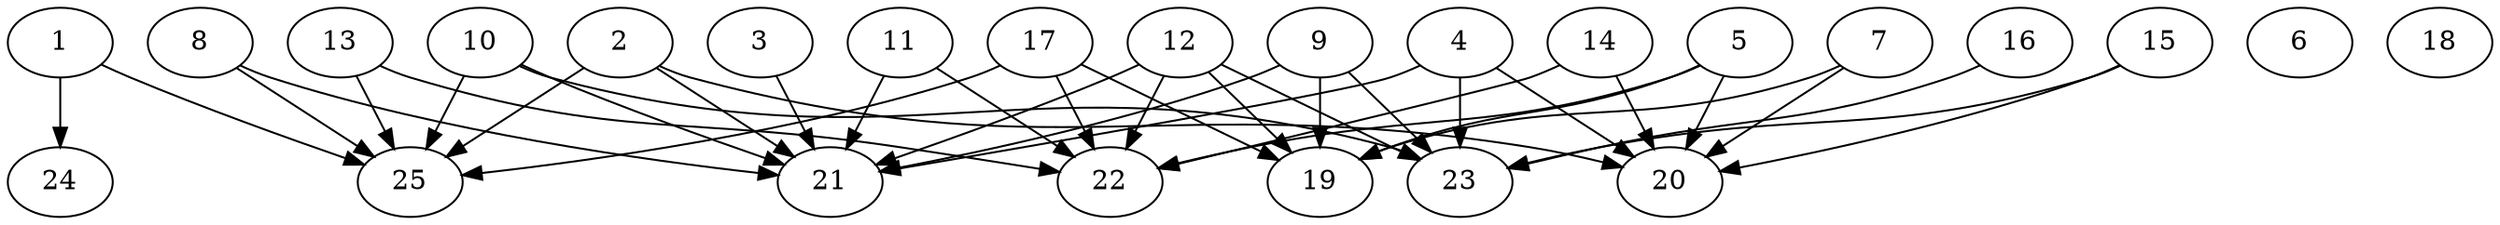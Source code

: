 // DAG automatically generated by daggen at Thu Oct  3 14:00:39 2019
// ./daggen --dot -n 25 --ccr 0.4 --fat 0.9 --regular 0.9 --density 0.5 --mindata 5242880 --maxdata 52428800 
digraph G {
  1 [size="52679680", alpha="0.09", expect_size="21071872"] 
  1 -> 24 [size ="21071872"]
  1 -> 25 [size ="21071872"]
  2 [size="109898240", alpha="0.08", expect_size="43959296"] 
  2 -> 20 [size ="43959296"]
  2 -> 21 [size ="43959296"]
  2 -> 25 [size ="43959296"]
  3 [size="110988800", alpha="0.12", expect_size="44395520"] 
  3 -> 21 [size ="44395520"]
  4 [size="122298880", alpha="0.17", expect_size="48919552"] 
  4 -> 20 [size ="48919552"]
  4 -> 21 [size ="48919552"]
  4 -> 23 [size ="48919552"]
  5 [size="119577600", alpha="0.15", expect_size="47831040"] 
  5 -> 19 [size ="47831040"]
  5 -> 20 [size ="47831040"]
  5 -> 22 [size ="47831040"]
  6 [size="25210880", alpha="0.14", expect_size="10084352"] 
  7 [size="49768960", alpha="0.17", expect_size="19907584"] 
  7 -> 19 [size ="19907584"]
  7 -> 20 [size ="19907584"]
  8 [size="124426240", alpha="0.18", expect_size="49770496"] 
  8 -> 21 [size ="49770496"]
  8 -> 25 [size ="49770496"]
  9 [size="57582080", alpha="0.15", expect_size="23032832"] 
  9 -> 19 [size ="23032832"]
  9 -> 21 [size ="23032832"]
  9 -> 23 [size ="23032832"]
  10 [size="48839680", alpha="0.06", expect_size="19535872"] 
  10 -> 21 [size ="19535872"]
  10 -> 23 [size ="19535872"]
  10 -> 25 [size ="19535872"]
  11 [size="101701120", alpha="0.19", expect_size="40680448"] 
  11 -> 21 [size ="40680448"]
  11 -> 22 [size ="40680448"]
  12 [size="38702080", alpha="0.03", expect_size="15480832"] 
  12 -> 19 [size ="15480832"]
  12 -> 21 [size ="15480832"]
  12 -> 22 [size ="15480832"]
  12 -> 23 [size ="15480832"]
  13 [size="84072960", alpha="0.03", expect_size="33629184"] 
  13 -> 22 [size ="33629184"]
  13 -> 25 [size ="33629184"]
  14 [size="36272640", alpha="0.19", expect_size="14509056"] 
  14 -> 20 [size ="14509056"]
  14 -> 22 [size ="14509056"]
  15 [size="19038720", alpha="0.04", expect_size="7615488"] 
  15 -> 20 [size ="7615488"]
  15 -> 23 [size ="7615488"]
  16 [size="109601280", alpha="0.11", expect_size="43840512"] 
  16 -> 23 [size ="43840512"]
  17 [size="74104320", alpha="0.11", expect_size="29641728"] 
  17 -> 19 [size ="29641728"]
  17 -> 22 [size ="29641728"]
  17 -> 25 [size ="29641728"]
  18 [size="56862720", alpha="0.14", expect_size="22745088"] 
  19 [size="43141120", alpha="0.12", expect_size="17256448"] 
  20 [size="16545280", alpha="0.12", expect_size="6618112"] 
  21 [size="50286080", alpha="0.19", expect_size="20114432"] 
  22 [size="44541440", alpha="0.02", expect_size="17816576"] 
  23 [size="61120000", alpha="0.02", expect_size="24448000"] 
  24 [size="81323520", alpha="0.20", expect_size="32529408"] 
  25 [size="76705280", alpha="0.16", expect_size="30682112"] 
}
